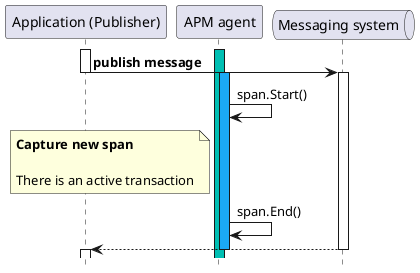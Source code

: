 @startuml publish
hide footbox
participant "Application (Publisher)" as app
participant "APM agent" as apm
queue       "Messaging system" as queue

    activate app
    activate apm #00BFB3
    app -> queue: **publish message**
    deactivate app  
    activate queue
    activate apm #1BA9F5
    apm -> apm: span.Start()
    note left of apm
        **Capture new span**

        There is an active transaction
    end note   
    apm -> apm: span.End()
    queue --> app
    deactivate queue
    activate app
    deactivate apm

@enduml